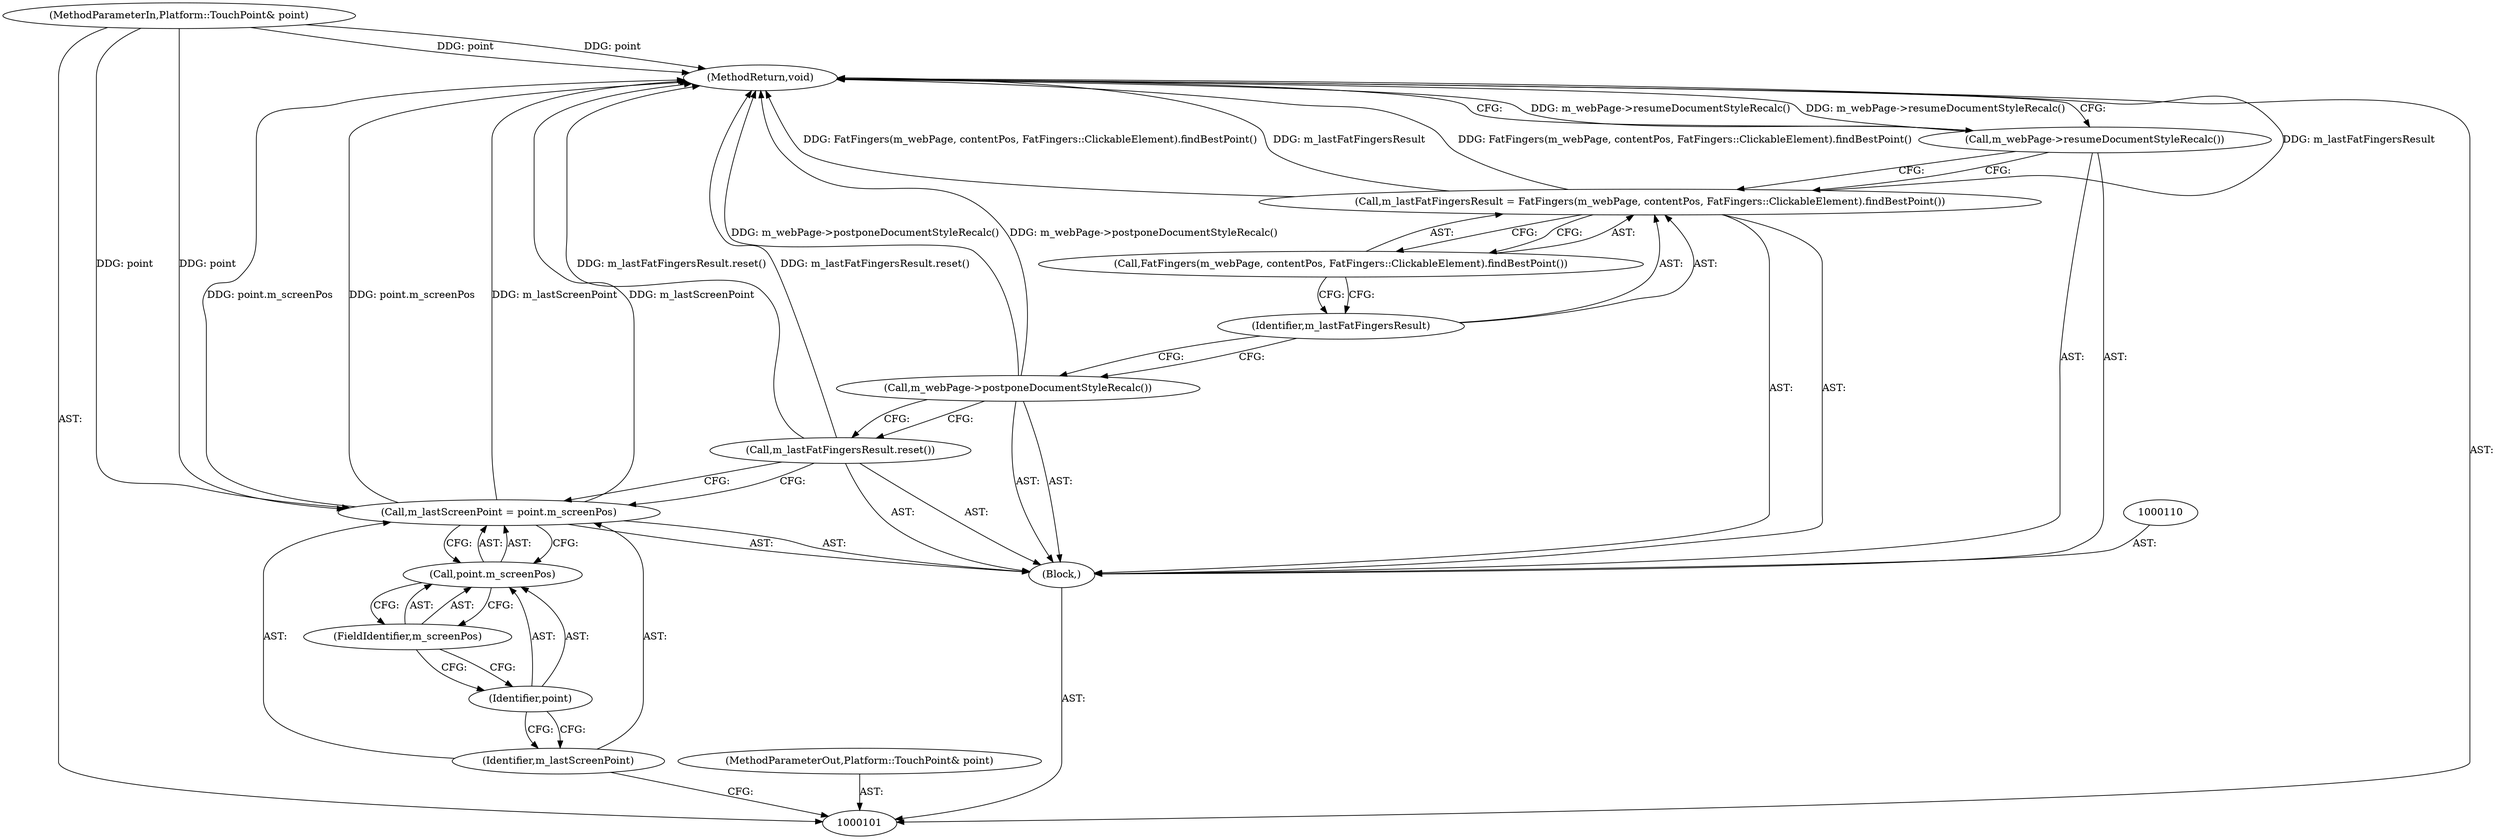digraph "1_Chrome_d345af9ed62ee5f431be327967f41c3cc3fe936a_5" {
"1000116" [label="(MethodReturn,void)"];
"1000102" [label="(MethodParameterIn,Platform::TouchPoint& point)"];
"1000144" [label="(MethodParameterOut,Platform::TouchPoint& point)"];
"1000103" [label="(Block,)"];
"1000106" [label="(Call,point.m_screenPos)"];
"1000107" [label="(Identifier,point)"];
"1000108" [label="(FieldIdentifier,m_screenPos)"];
"1000104" [label="(Call,m_lastScreenPoint = point.m_screenPos)"];
"1000105" [label="(Identifier,m_lastScreenPoint)"];
"1000109" [label="(Call,m_lastFatFingersResult.reset())"];
"1000111" [label="(Call,m_webPage->postponeDocumentStyleRecalc())"];
"1000114" [label="(Call,FatFingers(m_webPage, contentPos, FatFingers::ClickableElement).findBestPoint())"];
"1000112" [label="(Call,m_lastFatFingersResult = FatFingers(m_webPage, contentPos, FatFingers::ClickableElement).findBestPoint())"];
"1000113" [label="(Identifier,m_lastFatFingersResult)"];
"1000115" [label="(Call,m_webPage->resumeDocumentStyleRecalc())"];
"1000116" -> "1000101"  [label="AST: "];
"1000116" -> "1000115"  [label="CFG: "];
"1000104" -> "1000116"  [label="DDG: m_lastScreenPoint"];
"1000104" -> "1000116"  [label="DDG: point.m_screenPos"];
"1000112" -> "1000116"  [label="DDG: FatFingers(m_webPage, contentPos, FatFingers::ClickableElement).findBestPoint()"];
"1000112" -> "1000116"  [label="DDG: m_lastFatFingersResult"];
"1000115" -> "1000116"  [label="DDG: m_webPage->resumeDocumentStyleRecalc()"];
"1000111" -> "1000116"  [label="DDG: m_webPage->postponeDocumentStyleRecalc()"];
"1000102" -> "1000116"  [label="DDG: point"];
"1000109" -> "1000116"  [label="DDG: m_lastFatFingersResult.reset()"];
"1000102" -> "1000101"  [label="AST: "];
"1000102" -> "1000116"  [label="DDG: point"];
"1000102" -> "1000104"  [label="DDG: point"];
"1000144" -> "1000101"  [label="AST: "];
"1000103" -> "1000101"  [label="AST: "];
"1000104" -> "1000103"  [label="AST: "];
"1000109" -> "1000103"  [label="AST: "];
"1000110" -> "1000103"  [label="AST: "];
"1000111" -> "1000103"  [label="AST: "];
"1000112" -> "1000103"  [label="AST: "];
"1000115" -> "1000103"  [label="AST: "];
"1000106" -> "1000104"  [label="AST: "];
"1000106" -> "1000108"  [label="CFG: "];
"1000107" -> "1000106"  [label="AST: "];
"1000108" -> "1000106"  [label="AST: "];
"1000104" -> "1000106"  [label="CFG: "];
"1000107" -> "1000106"  [label="AST: "];
"1000107" -> "1000105"  [label="CFG: "];
"1000108" -> "1000107"  [label="CFG: "];
"1000108" -> "1000106"  [label="AST: "];
"1000108" -> "1000107"  [label="CFG: "];
"1000106" -> "1000108"  [label="CFG: "];
"1000104" -> "1000103"  [label="AST: "];
"1000104" -> "1000106"  [label="CFG: "];
"1000105" -> "1000104"  [label="AST: "];
"1000106" -> "1000104"  [label="AST: "];
"1000109" -> "1000104"  [label="CFG: "];
"1000104" -> "1000116"  [label="DDG: m_lastScreenPoint"];
"1000104" -> "1000116"  [label="DDG: point.m_screenPos"];
"1000102" -> "1000104"  [label="DDG: point"];
"1000105" -> "1000104"  [label="AST: "];
"1000105" -> "1000101"  [label="CFG: "];
"1000107" -> "1000105"  [label="CFG: "];
"1000109" -> "1000103"  [label="AST: "];
"1000109" -> "1000104"  [label="CFG: "];
"1000111" -> "1000109"  [label="CFG: "];
"1000109" -> "1000116"  [label="DDG: m_lastFatFingersResult.reset()"];
"1000111" -> "1000103"  [label="AST: "];
"1000111" -> "1000109"  [label="CFG: "];
"1000113" -> "1000111"  [label="CFG: "];
"1000111" -> "1000116"  [label="DDG: m_webPage->postponeDocumentStyleRecalc()"];
"1000114" -> "1000112"  [label="AST: "];
"1000114" -> "1000113"  [label="CFG: "];
"1000112" -> "1000114"  [label="CFG: "];
"1000112" -> "1000103"  [label="AST: "];
"1000112" -> "1000114"  [label="CFG: "];
"1000113" -> "1000112"  [label="AST: "];
"1000114" -> "1000112"  [label="AST: "];
"1000115" -> "1000112"  [label="CFG: "];
"1000112" -> "1000116"  [label="DDG: FatFingers(m_webPage, contentPos, FatFingers::ClickableElement).findBestPoint()"];
"1000112" -> "1000116"  [label="DDG: m_lastFatFingersResult"];
"1000113" -> "1000112"  [label="AST: "];
"1000113" -> "1000111"  [label="CFG: "];
"1000114" -> "1000113"  [label="CFG: "];
"1000115" -> "1000103"  [label="AST: "];
"1000115" -> "1000112"  [label="CFG: "];
"1000116" -> "1000115"  [label="CFG: "];
"1000115" -> "1000116"  [label="DDG: m_webPage->resumeDocumentStyleRecalc()"];
}

